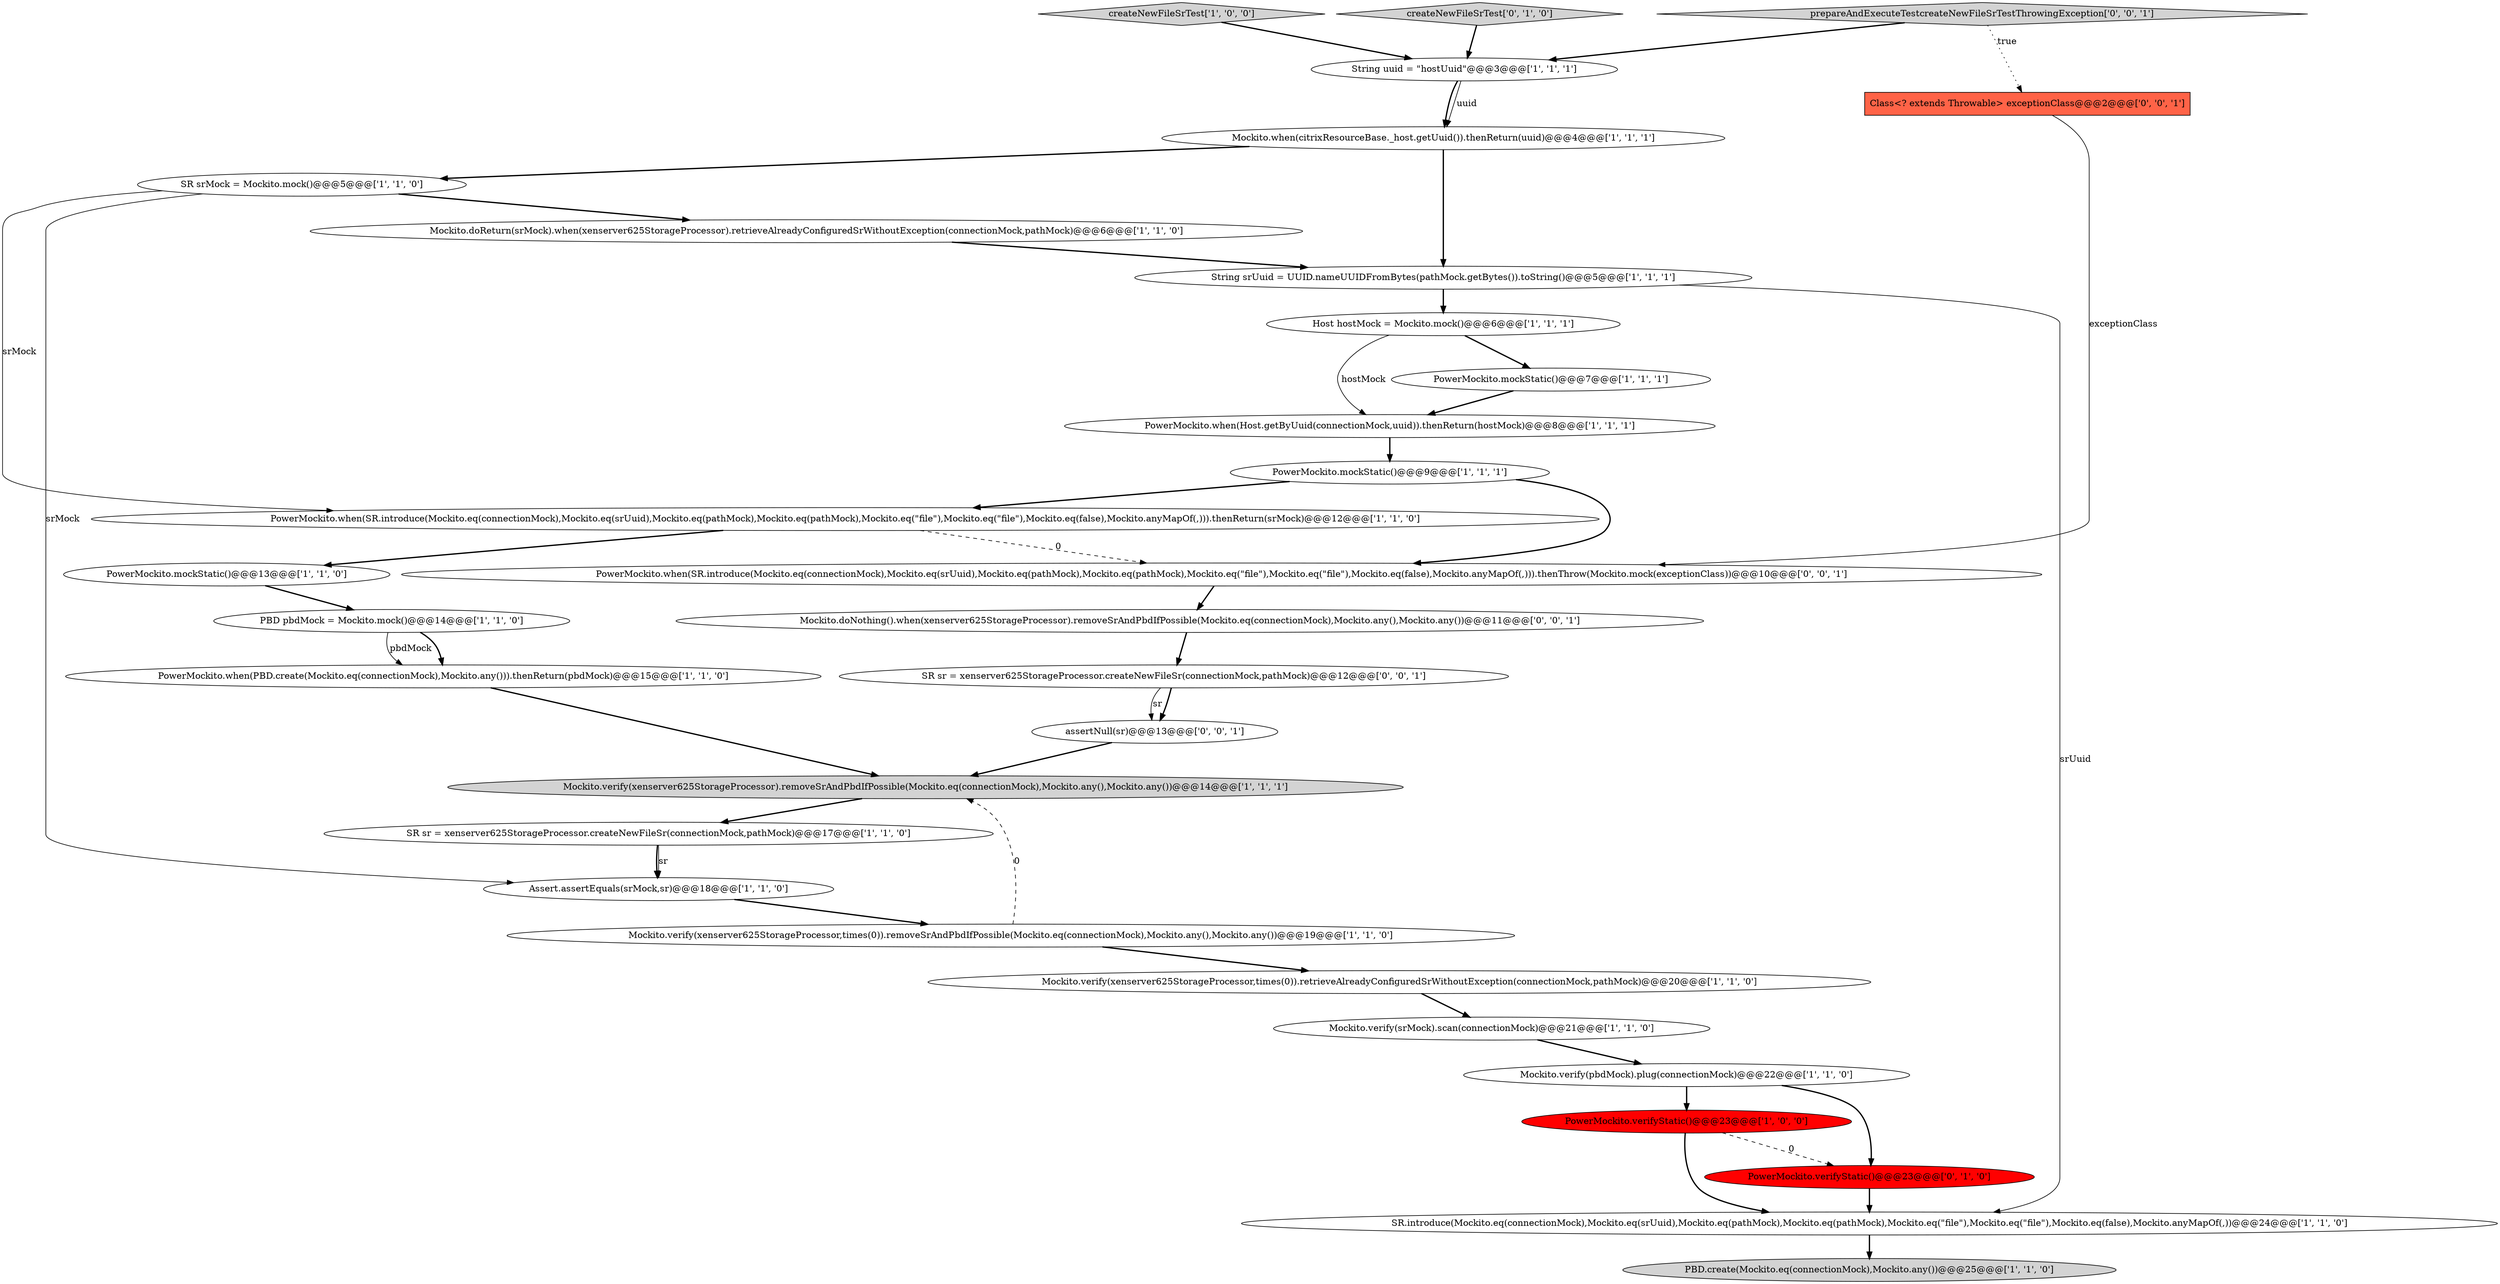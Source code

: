 digraph {
3 [style = filled, label = "PBD pbdMock = Mockito.mock()@@@14@@@['1', '1', '0']", fillcolor = white, shape = ellipse image = "AAA0AAABBB1BBB"];
30 [style = filled, label = "PowerMockito.when(SR.introduce(Mockito.eq(connectionMock),Mockito.eq(srUuid),Mockito.eq(pathMock),Mockito.eq(pathMock),Mockito.eq(\"file\"),Mockito.eq(\"file\"),Mockito.eq(false),Mockito.anyMapOf(,))).thenThrow(Mockito.mock(exceptionClass))@@@10@@@['0', '0', '1']", fillcolor = white, shape = ellipse image = "AAA0AAABBB3BBB"];
18 [style = filled, label = "Mockito.verify(xenserver625StorageProcessor,times(0)).retrieveAlreadyConfiguredSrWithoutException(connectionMock,pathMock)@@@20@@@['1', '1', '0']", fillcolor = white, shape = ellipse image = "AAA0AAABBB1BBB"];
31 [style = filled, label = "prepareAndExecuteTestcreateNewFileSrTestThrowingException['0', '0', '1']", fillcolor = lightgray, shape = diamond image = "AAA0AAABBB3BBB"];
4 [style = filled, label = "Mockito.verify(srMock).scan(connectionMock)@@@21@@@['1', '1', '0']", fillcolor = white, shape = ellipse image = "AAA0AAABBB1BBB"];
10 [style = filled, label = "Mockito.verify(xenserver625StorageProcessor,times(0)).removeSrAndPbdIfPossible(Mockito.eq(connectionMock),Mockito.any(),Mockito.any())@@@19@@@['1', '1', '0']", fillcolor = white, shape = ellipse image = "AAA0AAABBB1BBB"];
0 [style = filled, label = "PowerMockito.when(Host.getByUuid(connectionMock,uuid)).thenReturn(hostMock)@@@8@@@['1', '1', '1']", fillcolor = white, shape = ellipse image = "AAA0AAABBB1BBB"];
23 [style = filled, label = "SR.introduce(Mockito.eq(connectionMock),Mockito.eq(srUuid),Mockito.eq(pathMock),Mockito.eq(pathMock),Mockito.eq(\"file\"),Mockito.eq(\"file\"),Mockito.eq(false),Mockito.anyMapOf(,))@@@24@@@['1', '1', '0']", fillcolor = white, shape = ellipse image = "AAA0AAABBB1BBB"];
26 [style = filled, label = "assertNull(sr)@@@13@@@['0', '0', '1']", fillcolor = white, shape = ellipse image = "AAA0AAABBB3BBB"];
16 [style = filled, label = "SR srMock = Mockito.mock()@@@5@@@['1', '1', '0']", fillcolor = white, shape = ellipse image = "AAA0AAABBB1BBB"];
22 [style = filled, label = "PowerMockito.mockStatic()@@@9@@@['1', '1', '1']", fillcolor = white, shape = ellipse image = "AAA0AAABBB1BBB"];
15 [style = filled, label = "String uuid = \"hostUuid\"@@@3@@@['1', '1', '1']", fillcolor = white, shape = ellipse image = "AAA0AAABBB1BBB"];
6 [style = filled, label = "Mockito.verify(xenserver625StorageProcessor).removeSrAndPbdIfPossible(Mockito.eq(connectionMock),Mockito.any(),Mockito.any())@@@14@@@['1', '1', '1']", fillcolor = lightgray, shape = ellipse image = "AAA0AAABBB1BBB"];
14 [style = filled, label = "PowerMockito.verifyStatic()@@@23@@@['1', '0', '0']", fillcolor = red, shape = ellipse image = "AAA1AAABBB1BBB"];
17 [style = filled, label = "Host hostMock = Mockito.mock()@@@6@@@['1', '1', '1']", fillcolor = white, shape = ellipse image = "AAA0AAABBB1BBB"];
1 [style = filled, label = "Assert.assertEquals(srMock,sr)@@@18@@@['1', '1', '0']", fillcolor = white, shape = ellipse image = "AAA0AAABBB1BBB"];
5 [style = filled, label = "Mockito.doReturn(srMock).when(xenserver625StorageProcessor).retrieveAlreadyConfiguredSrWithoutException(connectionMock,pathMock)@@@6@@@['1', '1', '0']", fillcolor = white, shape = ellipse image = "AAA0AAABBB1BBB"];
24 [style = filled, label = "createNewFileSrTest['0', '1', '0']", fillcolor = lightgray, shape = diamond image = "AAA0AAABBB2BBB"];
28 [style = filled, label = "Mockito.doNothing().when(xenserver625StorageProcessor).removeSrAndPbdIfPossible(Mockito.eq(connectionMock),Mockito.any(),Mockito.any())@@@11@@@['0', '0', '1']", fillcolor = white, shape = ellipse image = "AAA0AAABBB3BBB"];
21 [style = filled, label = "Mockito.verify(pbdMock).plug(connectionMock)@@@22@@@['1', '1', '0']", fillcolor = white, shape = ellipse image = "AAA0AAABBB1BBB"];
20 [style = filled, label = "Mockito.when(citrixResourceBase._host.getUuid()).thenReturn(uuid)@@@4@@@['1', '1', '1']", fillcolor = white, shape = ellipse image = "AAA0AAABBB1BBB"];
13 [style = filled, label = "PowerMockito.mockStatic()@@@13@@@['1', '1', '0']", fillcolor = white, shape = ellipse image = "AAA0AAABBB1BBB"];
25 [style = filled, label = "PowerMockito.verifyStatic()@@@23@@@['0', '1', '0']", fillcolor = red, shape = ellipse image = "AAA1AAABBB2BBB"];
11 [style = filled, label = "createNewFileSrTest['1', '0', '0']", fillcolor = lightgray, shape = diamond image = "AAA0AAABBB1BBB"];
29 [style = filled, label = "SR sr = xenserver625StorageProcessor.createNewFileSr(connectionMock,pathMock)@@@12@@@['0', '0', '1']", fillcolor = white, shape = ellipse image = "AAA0AAABBB3BBB"];
7 [style = filled, label = "SR sr = xenserver625StorageProcessor.createNewFileSr(connectionMock,pathMock)@@@17@@@['1', '1', '0']", fillcolor = white, shape = ellipse image = "AAA0AAABBB1BBB"];
2 [style = filled, label = "PowerMockito.when(SR.introduce(Mockito.eq(connectionMock),Mockito.eq(srUuid),Mockito.eq(pathMock),Mockito.eq(pathMock),Mockito.eq(\"file\"),Mockito.eq(\"file\"),Mockito.eq(false),Mockito.anyMapOf(,))).thenReturn(srMock)@@@12@@@['1', '1', '0']", fillcolor = white, shape = ellipse image = "AAA0AAABBB1BBB"];
9 [style = filled, label = "PowerMockito.mockStatic()@@@7@@@['1', '1', '1']", fillcolor = white, shape = ellipse image = "AAA0AAABBB1BBB"];
27 [style = filled, label = "Class<? extends Throwable> exceptionClass@@@2@@@['0', '0', '1']", fillcolor = tomato, shape = box image = "AAA0AAABBB3BBB"];
8 [style = filled, label = "PowerMockito.when(PBD.create(Mockito.eq(connectionMock),Mockito.any())).thenReturn(pbdMock)@@@15@@@['1', '1', '0']", fillcolor = white, shape = ellipse image = "AAA0AAABBB1BBB"];
19 [style = filled, label = "String srUuid = UUID.nameUUIDFromBytes(pathMock.getBytes()).toString()@@@5@@@['1', '1', '1']", fillcolor = white, shape = ellipse image = "AAA0AAABBB1BBB"];
12 [style = filled, label = "PBD.create(Mockito.eq(connectionMock),Mockito.any())@@@25@@@['1', '1', '0']", fillcolor = lightgray, shape = ellipse image = "AAA0AAABBB1BBB"];
28->29 [style = bold, label=""];
10->18 [style = bold, label=""];
7->1 [style = bold, label=""];
22->2 [style = bold, label=""];
9->0 [style = bold, label=""];
14->25 [style = dashed, label="0"];
7->1 [style = solid, label="sr"];
25->23 [style = bold, label=""];
10->6 [style = dashed, label="0"];
17->9 [style = bold, label=""];
19->23 [style = solid, label="srUuid"];
4->21 [style = bold, label=""];
8->6 [style = bold, label=""];
19->17 [style = bold, label=""];
21->25 [style = bold, label=""];
26->6 [style = bold, label=""];
2->30 [style = dashed, label="0"];
31->15 [style = bold, label=""];
22->30 [style = bold, label=""];
11->15 [style = bold, label=""];
2->13 [style = bold, label=""];
29->26 [style = bold, label=""];
16->1 [style = solid, label="srMock"];
5->19 [style = bold, label=""];
30->28 [style = bold, label=""];
20->16 [style = bold, label=""];
18->4 [style = bold, label=""];
13->3 [style = bold, label=""];
14->23 [style = bold, label=""];
16->2 [style = solid, label="srMock"];
15->20 [style = bold, label=""];
3->8 [style = bold, label=""];
0->22 [style = bold, label=""];
31->27 [style = dotted, label="true"];
16->5 [style = bold, label=""];
23->12 [style = bold, label=""];
15->20 [style = solid, label="uuid"];
6->7 [style = bold, label=""];
20->19 [style = bold, label=""];
1->10 [style = bold, label=""];
3->8 [style = solid, label="pbdMock"];
17->0 [style = solid, label="hostMock"];
27->30 [style = solid, label="exceptionClass"];
29->26 [style = solid, label="sr"];
21->14 [style = bold, label=""];
24->15 [style = bold, label=""];
}

